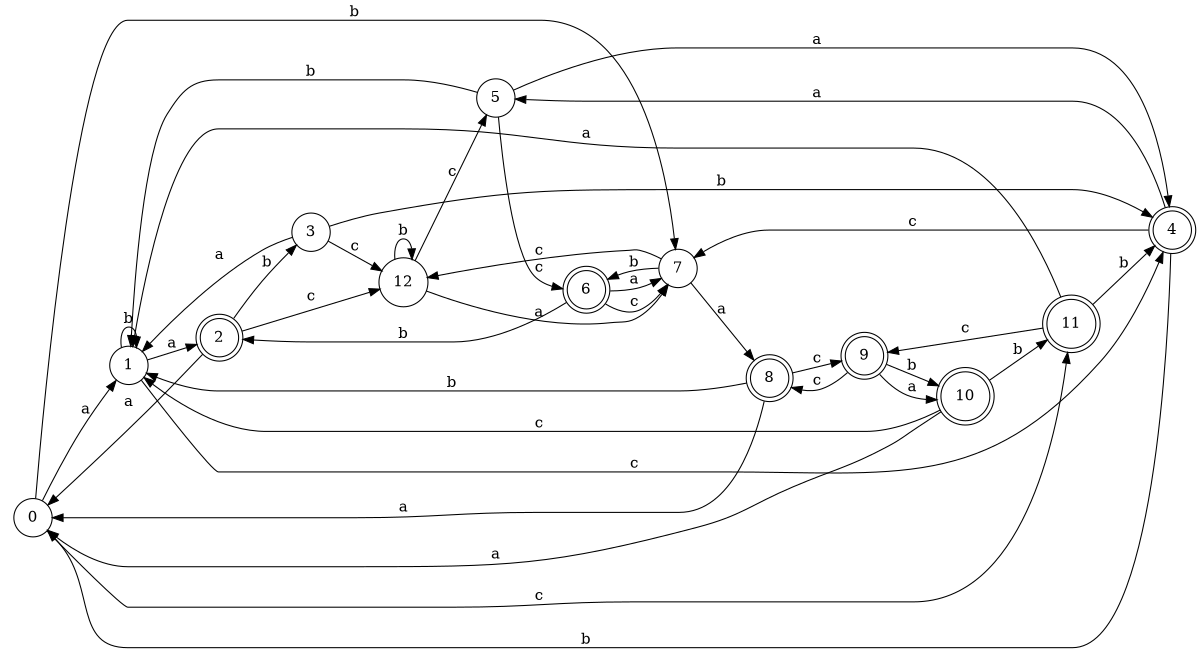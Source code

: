 digraph n11_7 {
__start0 [label="" shape="none"];

rankdir=LR;
size="8,5";

s0 [style="filled", color="black", fillcolor="white" shape="circle", label="0"];
s1 [style="filled", color="black", fillcolor="white" shape="circle", label="1"];
s2 [style="rounded,filled", color="black", fillcolor="white" shape="doublecircle", label="2"];
s3 [style="filled", color="black", fillcolor="white" shape="circle", label="3"];
s4 [style="rounded,filled", color="black", fillcolor="white" shape="doublecircle", label="4"];
s5 [style="filled", color="black", fillcolor="white" shape="circle", label="5"];
s6 [style="rounded,filled", color="black", fillcolor="white" shape="doublecircle", label="6"];
s7 [style="filled", color="black", fillcolor="white" shape="circle", label="7"];
s8 [style="rounded,filled", color="black", fillcolor="white" shape="doublecircle", label="8"];
s9 [style="rounded,filled", color="black", fillcolor="white" shape="doublecircle", label="9"];
s10 [style="rounded,filled", color="black", fillcolor="white" shape="doublecircle", label="10"];
s11 [style="rounded,filled", color="black", fillcolor="white" shape="doublecircle", label="11"];
s12 [style="filled", color="black", fillcolor="white" shape="circle", label="12"];
s0 -> s1 [label="a"];
s0 -> s7 [label="b"];
s0 -> s11 [label="c"];
s1 -> s2 [label="a"];
s1 -> s1 [label="b"];
s1 -> s4 [label="c"];
s2 -> s0 [label="a"];
s2 -> s3 [label="b"];
s2 -> s12 [label="c"];
s3 -> s1 [label="a"];
s3 -> s4 [label="b"];
s3 -> s12 [label="c"];
s4 -> s5 [label="a"];
s4 -> s0 [label="b"];
s4 -> s7 [label="c"];
s5 -> s4 [label="a"];
s5 -> s1 [label="b"];
s5 -> s6 [label="c"];
s6 -> s7 [label="a"];
s6 -> s2 [label="b"];
s6 -> s7 [label="c"];
s7 -> s8 [label="a"];
s7 -> s6 [label="b"];
s7 -> s12 [label="c"];
s8 -> s0 [label="a"];
s8 -> s1 [label="b"];
s8 -> s9 [label="c"];
s9 -> s10 [label="a"];
s9 -> s10 [label="b"];
s9 -> s8 [label="c"];
s10 -> s0 [label="a"];
s10 -> s11 [label="b"];
s10 -> s1 [label="c"];
s11 -> s1 [label="a"];
s11 -> s4 [label="b"];
s11 -> s9 [label="c"];
s12 -> s7 [label="a"];
s12 -> s12 [label="b"];
s12 -> s5 [label="c"];

}